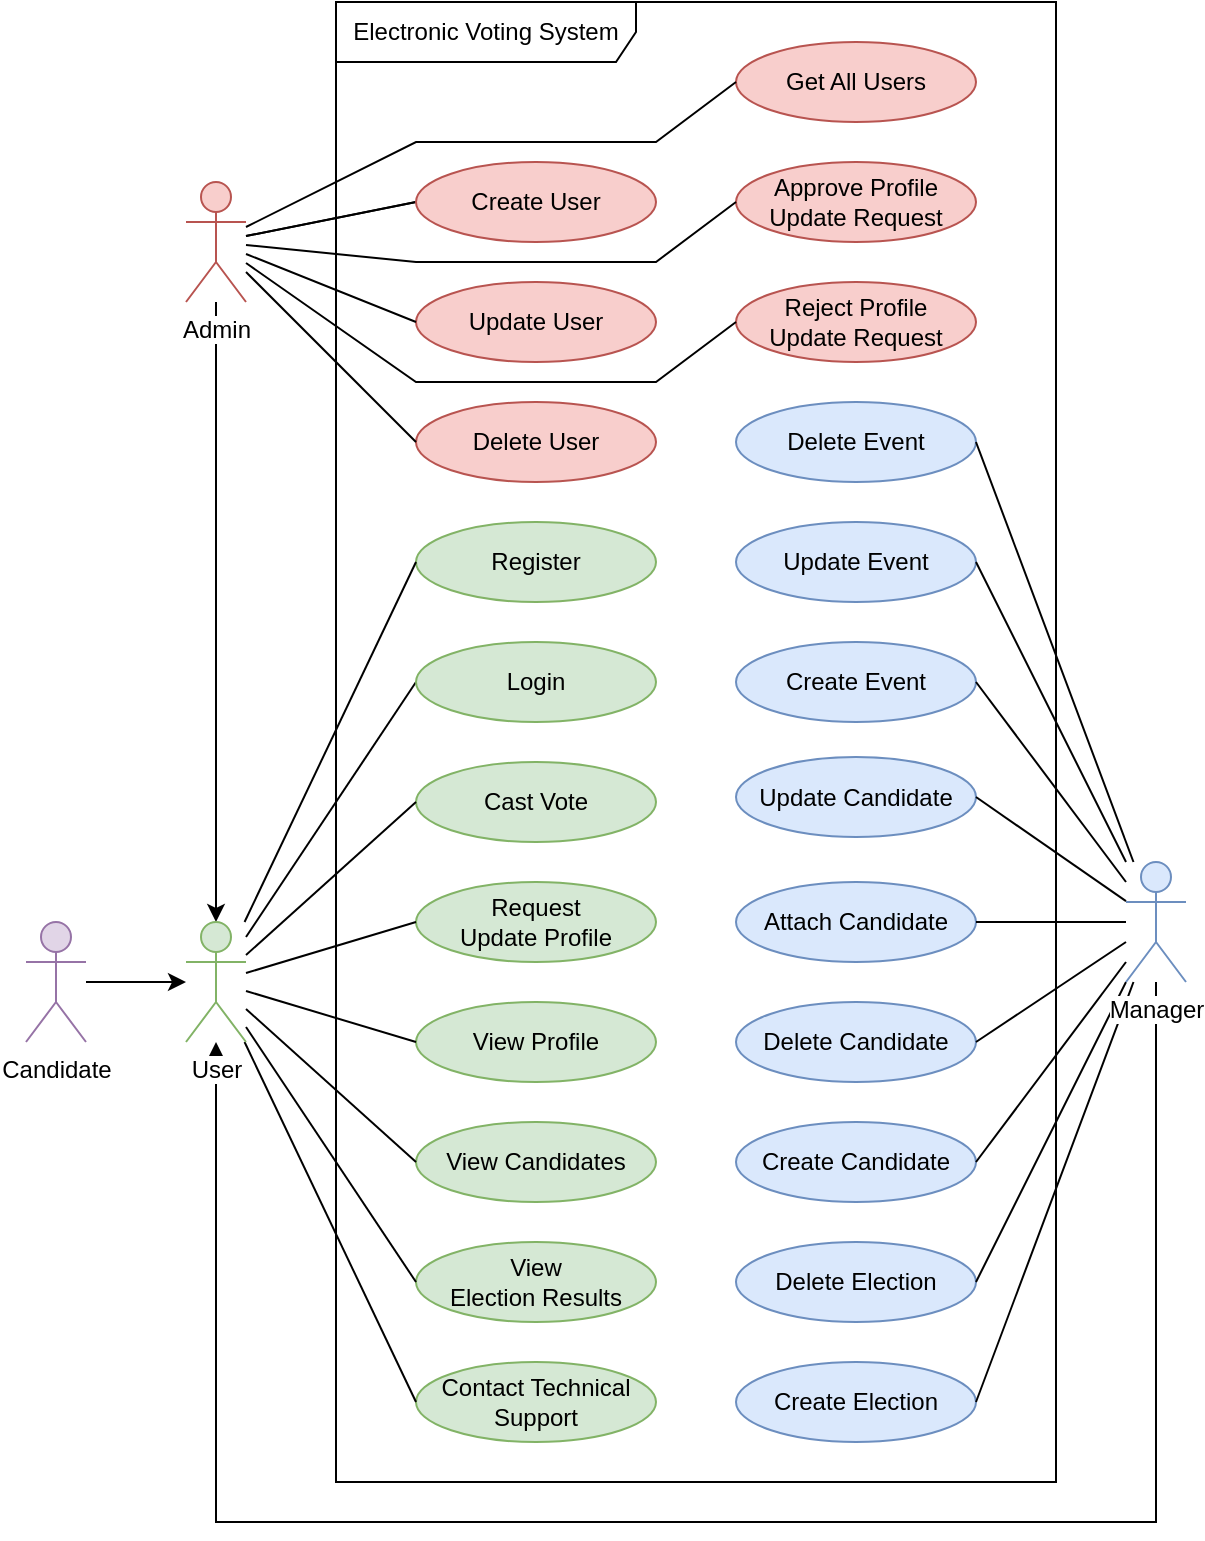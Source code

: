 <mxfile version="26.0.11">
  <diagram name="Page-1" id="ITIGpj3vmvkxRbBgrTWw">
    <mxGraphModel dx="1593" dy="867" grid="1" gridSize="10" guides="1" tooltips="1" connect="1" arrows="1" fold="1" page="1" pageScale="1" pageWidth="850" pageHeight="1100" math="0" shadow="0">
      <root>
        <mxCell id="0" />
        <mxCell id="1" parent="0" />
        <mxCell id="QER2eHFG-RCssu3-BmZM-22" style="rounded=0;orthogonalLoop=1;jettySize=auto;html=1;entryX=0;entryY=0.5;entryDx=0;entryDy=0;endArrow=none;startFill=0;jumpStyle=none;" edge="1" parent="1" source="QER2eHFG-RCssu3-BmZM-1" target="QER2eHFG-RCssu3-BmZM-17">
          <mxGeometry relative="1" as="geometry" />
        </mxCell>
        <mxCell id="QER2eHFG-RCssu3-BmZM-69" style="edgeStyle=orthogonalEdgeStyle;rounded=0;orthogonalLoop=1;jettySize=auto;html=1;" edge="1" parent="1" source="QER2eHFG-RCssu3-BmZM-2" target="QER2eHFG-RCssu3-BmZM-1">
          <mxGeometry relative="1" as="geometry" />
        </mxCell>
        <mxCell id="QER2eHFG-RCssu3-BmZM-111" style="edgeStyle=orthogonalEdgeStyle;rounded=0;orthogonalLoop=1;jettySize=auto;html=1;" edge="1" parent="1" source="QER2eHFG-RCssu3-BmZM-7" target="QER2eHFG-RCssu3-BmZM-1">
          <mxGeometry relative="1" as="geometry">
            <Array as="points">
              <mxPoint x="700" y="930" />
              <mxPoint x="230" y="930" />
            </Array>
          </mxGeometry>
        </mxCell>
        <mxCell id="QER2eHFG-RCssu3-BmZM-14" value="Electronic Voting System" style="shape=umlFrame;whiteSpace=wrap;html=1;pointerEvents=0;width=150;height=30;" vertex="1" parent="1">
          <mxGeometry x="290" y="170" width="360" height="740" as="geometry" />
        </mxCell>
        <mxCell id="QER2eHFG-RCssu3-BmZM-17" value="Login" style="ellipse;html=1;whiteSpace=wrap;fillColor=#d5e8d4;strokeColor=#82b366;gradientColor=none;" vertex="1" parent="1">
          <mxGeometry x="330" y="490" width="120" height="40" as="geometry" />
        </mxCell>
        <mxCell id="QER2eHFG-RCssu3-BmZM-23" value="Register" style="ellipse;html=1;whiteSpace=wrap;fillColor=#d5e8d4;strokeColor=#82b366;gradientColor=none;" vertex="1" parent="1">
          <mxGeometry x="330" y="430" width="120" height="40" as="geometry" />
        </mxCell>
        <mxCell id="QER2eHFG-RCssu3-BmZM-26" value="Cast Vote" style="ellipse;html=1;whiteSpace=wrap;fillColor=#d5e8d4;strokeColor=#82b366;gradientColor=none;" vertex="1" parent="1">
          <mxGeometry x="330" y="550" width="120" height="40" as="geometry" />
        </mxCell>
        <mxCell id="QER2eHFG-RCssu3-BmZM-27" value="View Profile" style="ellipse;html=1;whiteSpace=wrap;fillColor=#d5e8d4;strokeColor=#82b366;gradientColor=none;" vertex="1" parent="1">
          <mxGeometry x="330" y="670" width="120" height="40" as="geometry" />
        </mxCell>
        <mxCell id="QER2eHFG-RCssu3-BmZM-28" value="View Candidates" style="ellipse;html=1;whiteSpace=wrap;fillColor=#d5e8d4;strokeColor=#82b366;gradientColor=none;" vertex="1" parent="1">
          <mxGeometry x="330" y="730" width="120" height="40" as="geometry" />
        </mxCell>
        <mxCell id="QER2eHFG-RCssu3-BmZM-29" value="View &lt;br&gt;Election Results" style="ellipse;html=1;whiteSpace=wrap;fillColor=#d5e8d4;strokeColor=#82b366;gradientColor=none;" vertex="1" parent="1">
          <mxGeometry x="330" y="790" width="120" height="40" as="geometry" />
        </mxCell>
        <mxCell id="QER2eHFG-RCssu3-BmZM-30" value="Contact Technical Support" style="ellipse;html=1;whiteSpace=wrap;fillColor=#d5e8d4;strokeColor=#82b366;gradientColor=none;" vertex="1" parent="1">
          <mxGeometry x="330" y="850" width="120" height="40" as="geometry" />
        </mxCell>
        <mxCell id="QER2eHFG-RCssu3-BmZM-33" style="rounded=0;orthogonalLoop=1;jettySize=auto;html=1;entryX=0;entryY=0.5;entryDx=0;entryDy=0;endArrow=none;startFill=0;jumpStyle=none;" edge="1" parent="1" source="QER2eHFG-RCssu3-BmZM-1" target="QER2eHFG-RCssu3-BmZM-23">
          <mxGeometry relative="1" as="geometry">
            <mxPoint x="250" y="490" as="sourcePoint" />
            <mxPoint x="340" y="400" as="targetPoint" />
          </mxGeometry>
        </mxCell>
        <mxCell id="QER2eHFG-RCssu3-BmZM-35" style="rounded=0;orthogonalLoop=1;jettySize=auto;html=1;entryX=0;entryY=0.5;entryDx=0;entryDy=0;endArrow=none;startFill=0;jumpStyle=none;" edge="1" parent="1" source="QER2eHFG-RCssu3-BmZM-1" target="QER2eHFG-RCssu3-BmZM-26">
          <mxGeometry relative="1" as="geometry">
            <mxPoint x="260" y="501" as="sourcePoint" />
            <mxPoint x="340" y="400" as="targetPoint" />
          </mxGeometry>
        </mxCell>
        <mxCell id="QER2eHFG-RCssu3-BmZM-36" style="rounded=0;orthogonalLoop=1;jettySize=auto;html=1;entryX=0;entryY=0.5;entryDx=0;entryDy=0;endArrow=none;startFill=0;jumpStyle=none;" edge="1" parent="1" source="QER2eHFG-RCssu3-BmZM-1" target="QER2eHFG-RCssu3-BmZM-27">
          <mxGeometry relative="1" as="geometry">
            <mxPoint x="260" y="514" as="sourcePoint" />
            <mxPoint x="340" y="480" as="targetPoint" />
          </mxGeometry>
        </mxCell>
        <mxCell id="QER2eHFG-RCssu3-BmZM-37" style="rounded=0;orthogonalLoop=1;jettySize=auto;html=1;entryX=0;entryY=0.5;entryDx=0;entryDy=0;endArrow=none;startFill=0;jumpStyle=none;" edge="1" parent="1" source="QER2eHFG-RCssu3-BmZM-1" target="QER2eHFG-RCssu3-BmZM-28">
          <mxGeometry relative="1" as="geometry">
            <mxPoint x="260" y="526" as="sourcePoint" />
            <mxPoint x="340" y="560" as="targetPoint" />
          </mxGeometry>
        </mxCell>
        <mxCell id="QER2eHFG-RCssu3-BmZM-38" style="rounded=0;orthogonalLoop=1;jettySize=auto;html=1;entryX=0;entryY=0.5;entryDx=0;entryDy=0;endArrow=none;startFill=0;jumpStyle=none;" edge="1" parent="1" source="QER2eHFG-RCssu3-BmZM-1" target="QER2eHFG-RCssu3-BmZM-29">
          <mxGeometry relative="1" as="geometry">
            <mxPoint x="260" y="539" as="sourcePoint" />
            <mxPoint x="340" y="640" as="targetPoint" />
          </mxGeometry>
        </mxCell>
        <mxCell id="QER2eHFG-RCssu3-BmZM-39" style="rounded=0;orthogonalLoop=1;jettySize=auto;html=1;entryX=0;entryY=0.5;entryDx=0;entryDy=0;endArrow=none;startFill=0;jumpStyle=none;" edge="1" parent="1" source="QER2eHFG-RCssu3-BmZM-1" target="QER2eHFG-RCssu3-BmZM-30">
          <mxGeometry relative="1" as="geometry">
            <mxPoint x="260" y="539" as="sourcePoint" />
            <mxPoint x="340" y="640" as="targetPoint" />
          </mxGeometry>
        </mxCell>
        <mxCell id="QER2eHFG-RCssu3-BmZM-42" style="edgeStyle=orthogonalEdgeStyle;rounded=0;orthogonalLoop=1;jettySize=auto;html=1;" edge="1" parent="1" source="QER2eHFG-RCssu3-BmZM-40" target="QER2eHFG-RCssu3-BmZM-1">
          <mxGeometry relative="1" as="geometry" />
        </mxCell>
        <mxCell id="QER2eHFG-RCssu3-BmZM-43" value="Create Election" style="ellipse;html=1;whiteSpace=wrap;fillColor=#dae8fc;strokeColor=#6c8ebf;" vertex="1" parent="1">
          <mxGeometry x="490" y="850" width="120" height="40" as="geometry" />
        </mxCell>
        <mxCell id="QER2eHFG-RCssu3-BmZM-44" value="Delete Election" style="ellipse;html=1;whiteSpace=wrap;fillColor=#dae8fc;strokeColor=#6c8ebf;" vertex="1" parent="1">
          <mxGeometry x="490" y="790" width="120" height="40" as="geometry" />
        </mxCell>
        <mxCell id="QER2eHFG-RCssu3-BmZM-45" value="Create Candidate" style="ellipse;html=1;whiteSpace=wrap;fillColor=#dae8fc;strokeColor=#6c8ebf;" vertex="1" parent="1">
          <mxGeometry x="490" y="730" width="120" height="40" as="geometry" />
        </mxCell>
        <mxCell id="QER2eHFG-RCssu3-BmZM-47" value="Request&lt;br&gt;Update Profile" style="ellipse;html=1;whiteSpace=wrap;fillColor=#d5e8d4;strokeColor=#82b366;gradientColor=none;" vertex="1" parent="1">
          <mxGeometry x="330" y="610" width="120" height="40" as="geometry" />
        </mxCell>
        <mxCell id="QER2eHFG-RCssu3-BmZM-48" style="rounded=0;orthogonalLoop=1;jettySize=auto;html=1;entryX=0;entryY=0.5;entryDx=0;entryDy=0;endArrow=none;startFill=0;jumpStyle=none;" edge="1" parent="1" source="QER2eHFG-RCssu3-BmZM-1" target="QER2eHFG-RCssu3-BmZM-47">
          <mxGeometry relative="1" as="geometry">
            <mxPoint x="260" y="514" as="sourcePoint" />
            <mxPoint x="340" y="480" as="targetPoint" />
          </mxGeometry>
        </mxCell>
        <mxCell id="QER2eHFG-RCssu3-BmZM-49" value="Delete Candidate" style="ellipse;html=1;whiteSpace=wrap;fillColor=#dae8fc;strokeColor=#6c8ebf;" vertex="1" parent="1">
          <mxGeometry x="490" y="670" width="120" height="40" as="geometry" />
        </mxCell>
        <mxCell id="QER2eHFG-RCssu3-BmZM-50" value="Attach Candidate" style="ellipse;html=1;whiteSpace=wrap;fillColor=#dae8fc;strokeColor=#6c8ebf;" vertex="1" parent="1">
          <mxGeometry x="490" y="610" width="120" height="40" as="geometry" />
        </mxCell>
        <mxCell id="QER2eHFG-RCssu3-BmZM-51" value="Create Event" style="ellipse;html=1;whiteSpace=wrap;fillColor=#dae8fc;strokeColor=#6c8ebf;" vertex="1" parent="1">
          <mxGeometry x="490" y="490" width="120" height="40" as="geometry" />
        </mxCell>
        <mxCell id="QER2eHFG-RCssu3-BmZM-52" value="Update Event" style="ellipse;html=1;whiteSpace=wrap;fillColor=#dae8fc;strokeColor=#6c8ebf;" vertex="1" parent="1">
          <mxGeometry x="490" y="430" width="120" height="40" as="geometry" />
        </mxCell>
        <mxCell id="QER2eHFG-RCssu3-BmZM-53" value="Delete Event" style="ellipse;html=1;whiteSpace=wrap;fillColor=#dae8fc;strokeColor=#6c8ebf;" vertex="1" parent="1">
          <mxGeometry x="490" y="370" width="120" height="40" as="geometry" />
        </mxCell>
        <mxCell id="QER2eHFG-RCssu3-BmZM-54" style="rounded=0;orthogonalLoop=1;jettySize=auto;html=1;endArrow=none;startFill=0;jumpStyle=none;entryX=1;entryY=0.5;entryDx=0;entryDy=0;" edge="1" parent="1" source="QER2eHFG-RCssu3-BmZM-7" target="QER2eHFG-RCssu3-BmZM-44">
          <mxGeometry relative="1" as="geometry">
            <mxPoint x="255" y="550" as="sourcePoint" />
            <mxPoint x="340" y="800" as="targetPoint" />
          </mxGeometry>
        </mxCell>
        <mxCell id="QER2eHFG-RCssu3-BmZM-55" style="rounded=0;orthogonalLoop=1;jettySize=auto;html=1;endArrow=none;startFill=0;jumpStyle=none;entryX=1;entryY=0.5;entryDx=0;entryDy=0;" edge="1" parent="1" source="QER2eHFG-RCssu3-BmZM-7" target="QER2eHFG-RCssu3-BmZM-45">
          <mxGeometry relative="1" as="geometry">
            <mxPoint x="820" y="699" as="sourcePoint" />
            <mxPoint x="740" y="800" as="targetPoint" />
          </mxGeometry>
        </mxCell>
        <mxCell id="QER2eHFG-RCssu3-BmZM-56" style="rounded=0;orthogonalLoop=1;jettySize=auto;html=1;endArrow=none;startFill=0;jumpStyle=none;entryX=1;entryY=0.5;entryDx=0;entryDy=0;" edge="1" parent="1" source="QER2eHFG-RCssu3-BmZM-7" target="QER2eHFG-RCssu3-BmZM-49">
          <mxGeometry relative="1" as="geometry">
            <mxPoint x="820" y="686" as="sourcePoint" />
            <mxPoint x="740" y="720" as="targetPoint" />
          </mxGeometry>
        </mxCell>
        <mxCell id="QER2eHFG-RCssu3-BmZM-57" style="rounded=0;orthogonalLoop=1;jettySize=auto;html=1;endArrow=none;startFill=0;jumpStyle=none;entryX=1;entryY=0.5;entryDx=0;entryDy=0;" edge="1" parent="1" source="QER2eHFG-RCssu3-BmZM-7" target="QER2eHFG-RCssu3-BmZM-43">
          <mxGeometry relative="1" as="geometry">
            <mxPoint x="820" y="674" as="sourcePoint" />
            <mxPoint x="740" y="640" as="targetPoint" />
          </mxGeometry>
        </mxCell>
        <mxCell id="QER2eHFG-RCssu3-BmZM-58" style="rounded=0;orthogonalLoop=1;jettySize=auto;html=1;endArrow=none;startFill=0;jumpStyle=none;entryX=1;entryY=0.5;entryDx=0;entryDy=0;" edge="1" parent="1" source="QER2eHFG-RCssu3-BmZM-7" target="QER2eHFG-RCssu3-BmZM-50">
          <mxGeometry relative="1" as="geometry">
            <mxPoint x="821" y="710" as="sourcePoint" />
            <mxPoint x="740" y="880" as="targetPoint" />
          </mxGeometry>
        </mxCell>
        <mxCell id="QER2eHFG-RCssu3-BmZM-59" style="rounded=0;orthogonalLoop=1;jettySize=auto;html=1;endArrow=none;startFill=0;jumpStyle=none;entryX=1;entryY=0.5;entryDx=0;entryDy=0;" edge="1" parent="1" source="QER2eHFG-RCssu3-BmZM-7" target="QER2eHFG-RCssu3-BmZM-51">
          <mxGeometry relative="1" as="geometry">
            <mxPoint x="820" y="661" as="sourcePoint" />
            <mxPoint x="740" y="560" as="targetPoint" />
          </mxGeometry>
        </mxCell>
        <mxCell id="QER2eHFG-RCssu3-BmZM-60" style="rounded=0;orthogonalLoop=1;jettySize=auto;html=1;endArrow=none;startFill=0;jumpStyle=none;entryX=1;entryY=0.5;entryDx=0;entryDy=0;" edge="1" parent="1" source="QER2eHFG-RCssu3-BmZM-7" target="QER2eHFG-RCssu3-BmZM-52">
          <mxGeometry relative="1" as="geometry">
            <mxPoint x="821" y="650" as="sourcePoint" />
            <mxPoint x="740" y="480" as="targetPoint" />
          </mxGeometry>
        </mxCell>
        <mxCell id="QER2eHFG-RCssu3-BmZM-61" style="rounded=0;orthogonalLoop=1;jettySize=auto;html=1;endArrow=none;startFill=0;jumpStyle=none;entryX=1;entryY=0.5;entryDx=0;entryDy=0;" edge="1" parent="1" source="QER2eHFG-RCssu3-BmZM-7" target="QER2eHFG-RCssu3-BmZM-53">
          <mxGeometry relative="1" as="geometry">
            <mxPoint x="825" y="650" as="sourcePoint" />
            <mxPoint x="740" y="400" as="targetPoint" />
          </mxGeometry>
        </mxCell>
        <mxCell id="QER2eHFG-RCssu3-BmZM-63" value="Delete User" style="ellipse;html=1;whiteSpace=wrap;fillColor=#f8cecc;strokeColor=#b85450;" vertex="1" parent="1">
          <mxGeometry x="330" y="370" width="120" height="40" as="geometry" />
        </mxCell>
        <mxCell id="QER2eHFG-RCssu3-BmZM-64" value="Update Candidate" style="ellipse;html=1;whiteSpace=wrap;fillColor=#dae8fc;strokeColor=#6c8ebf;" vertex="1" parent="1">
          <mxGeometry x="490" y="547.5" width="120" height="40" as="geometry" />
        </mxCell>
        <mxCell id="QER2eHFG-RCssu3-BmZM-65" style="rounded=0;orthogonalLoop=1;jettySize=auto;html=1;endArrow=none;startFill=0;jumpStyle=none;entryX=1;entryY=0.5;entryDx=0;entryDy=0;" edge="1" parent="1" target="QER2eHFG-RCssu3-BmZM-64" source="QER2eHFG-RCssu3-BmZM-7">
          <mxGeometry relative="1" as="geometry">
            <mxPoint x="810" y="592.5" as="sourcePoint" />
            <mxPoint x="740" y="817.5" as="targetPoint" />
          </mxGeometry>
        </mxCell>
        <mxCell id="QER2eHFG-RCssu3-BmZM-66" value="Update User" style="ellipse;html=1;whiteSpace=wrap;fillColor=#f8cecc;strokeColor=#b85450;" vertex="1" parent="1">
          <mxGeometry x="330" y="310" width="120" height="40" as="geometry" />
        </mxCell>
        <mxCell id="QER2eHFG-RCssu3-BmZM-67" value="Get All Users" style="ellipse;html=1;whiteSpace=wrap;fillColor=#f8cecc;strokeColor=#b85450;" vertex="1" parent="1">
          <mxGeometry x="490" y="190" width="120" height="40" as="geometry" />
        </mxCell>
        <mxCell id="QER2eHFG-RCssu3-BmZM-71" style="rounded=0;orthogonalLoop=1;jettySize=auto;html=1;entryX=0;entryY=0.5;entryDx=0;entryDy=0;endArrow=none;startFill=0;jumpStyle=none;" edge="1" parent="1" source="QER2eHFG-RCssu3-BmZM-2" target="QER2eHFG-RCssu3-BmZM-63">
          <mxGeometry relative="1" as="geometry">
            <mxPoint x="260" y="324" as="sourcePoint" />
            <mxPoint x="340" y="400" as="targetPoint" />
          </mxGeometry>
        </mxCell>
        <mxCell id="QER2eHFG-RCssu3-BmZM-72" style="rounded=0;orthogonalLoop=1;jettySize=auto;html=1;entryX=0;entryY=0.5;entryDx=0;entryDy=0;endArrow=none;startFill=0;jumpStyle=none;" edge="1" parent="1" source="QER2eHFG-RCssu3-BmZM-2" target="QER2eHFG-RCssu3-BmZM-66">
          <mxGeometry relative="1" as="geometry">
            <mxPoint x="260" y="315" as="sourcePoint" />
            <mxPoint x="340" y="340" as="targetPoint" />
          </mxGeometry>
        </mxCell>
        <mxCell id="QER2eHFG-RCssu3-BmZM-73" style="rounded=0;orthogonalLoop=1;jettySize=auto;html=1;entryX=0;entryY=0.5;entryDx=0;entryDy=0;endArrow=none;startFill=0;jumpStyle=none;" edge="1" parent="1" source="QER2eHFG-RCssu3-BmZM-2" target="QER2eHFG-RCssu3-BmZM-68">
          <mxGeometry relative="1" as="geometry">
            <mxPoint x="260" y="305" as="sourcePoint" />
            <mxPoint x="340" y="280" as="targetPoint" />
          </mxGeometry>
        </mxCell>
        <mxCell id="QER2eHFG-RCssu3-BmZM-100" value="Approve Profile Update Request" style="ellipse;html=1;whiteSpace=wrap;fillColor=#f8cecc;strokeColor=#b85450;" vertex="1" parent="1">
          <mxGeometry x="490" y="250" width="120" height="40" as="geometry" />
        </mxCell>
        <mxCell id="QER2eHFG-RCssu3-BmZM-101" value="Reject Profile&lt;br&gt;Update Request" style="ellipse;html=1;whiteSpace=wrap;fillColor=#f8cecc;strokeColor=#b85450;" vertex="1" parent="1">
          <mxGeometry x="490" y="310" width="120" height="40" as="geometry" />
        </mxCell>
        <mxCell id="QER2eHFG-RCssu3-BmZM-102" value="" style="rounded=0;orthogonalLoop=1;jettySize=auto;html=1;entryX=0;entryY=0.5;entryDx=0;entryDy=0;endArrow=none;startFill=0;jumpStyle=none;" edge="1" parent="1" source="QER2eHFG-RCssu3-BmZM-2" target="QER2eHFG-RCssu3-BmZM-68">
          <mxGeometry relative="1" as="geometry">
            <mxPoint x="250" y="297" as="sourcePoint" />
            <mxPoint x="690" y="210" as="targetPoint" />
          </mxGeometry>
        </mxCell>
        <mxCell id="QER2eHFG-RCssu3-BmZM-68" value="Create User" style="ellipse;html=1;whiteSpace=wrap;fillColor=#f8cecc;strokeColor=#b85450;" vertex="1" parent="1">
          <mxGeometry x="330" y="250" width="120" height="40" as="geometry" />
        </mxCell>
        <mxCell id="QER2eHFG-RCssu3-BmZM-104" value="" style="rounded=0;orthogonalLoop=1;jettySize=auto;html=1;endArrow=none;startFill=0;jumpStyle=none;entryX=0;entryY=0.5;entryDx=0;entryDy=0;" edge="1" parent="1" source="QER2eHFG-RCssu3-BmZM-2" target="QER2eHFG-RCssu3-BmZM-100">
          <mxGeometry relative="1" as="geometry">
            <mxPoint x="260" y="302" as="sourcePoint" />
            <mxPoint x="500" y="220" as="targetPoint" />
            <Array as="points">
              <mxPoint x="330" y="300" />
              <mxPoint x="450" y="300" />
            </Array>
          </mxGeometry>
        </mxCell>
        <mxCell id="QER2eHFG-RCssu3-BmZM-105" value="" style="rounded=0;orthogonalLoop=1;jettySize=auto;html=1;endArrow=none;startFill=0;jumpStyle=none;entryX=0;entryY=0.5;entryDx=0;entryDy=0;" edge="1" parent="1" source="QER2eHFG-RCssu3-BmZM-2" target="QER2eHFG-RCssu3-BmZM-101">
          <mxGeometry relative="1" as="geometry">
            <mxPoint x="260" y="310" as="sourcePoint" />
            <mxPoint x="500" y="280" as="targetPoint" />
            <Array as="points">
              <mxPoint x="330" y="360" />
              <mxPoint x="450" y="360" />
            </Array>
          </mxGeometry>
        </mxCell>
        <mxCell id="QER2eHFG-RCssu3-BmZM-108" value="" style="rounded=0;orthogonalLoop=1;jettySize=auto;html=1;entryX=0;entryY=0.5;entryDx=0;entryDy=0;endArrow=none;startFill=0;jumpStyle=none;" edge="1" parent="1" source="QER2eHFG-RCssu3-BmZM-2" target="QER2eHFG-RCssu3-BmZM-67">
          <mxGeometry relative="1" as="geometry">
            <mxPoint x="260" y="297" as="sourcePoint" />
            <mxPoint x="340" y="280" as="targetPoint" />
            <Array as="points">
              <mxPoint x="330" y="240" />
              <mxPoint x="450" y="240" />
            </Array>
          </mxGeometry>
        </mxCell>
        <mxCell id="QER2eHFG-RCssu3-BmZM-7" value="&lt;span style=&quot;background-color: light-dark(#ffffff, var(--ge-dark-color, #121212));&quot;&gt;Manager&lt;/span&gt;" style="shape=umlActor;verticalLabelPosition=bottom;verticalAlign=top;html=1;outlineConnect=0;fillColor=#dae8fc;strokeColor=#6c8ebf;" vertex="1" parent="1">
          <mxGeometry x="685" y="600" width="30" height="60" as="geometry" />
        </mxCell>
        <mxCell id="QER2eHFG-RCssu3-BmZM-1" value="&lt;span style=&quot;background-color: light-dark(#ffffff, var(--ge-dark-color, #121212));&quot;&gt;User&lt;/span&gt;" style="shape=umlActor;verticalLabelPosition=bottom;verticalAlign=top;html=1;outlineConnect=0;fillColor=#d5e8d4;strokeColor=#82b366;" vertex="1" parent="1">
          <mxGeometry x="215" y="630" width="30" height="60" as="geometry" />
        </mxCell>
        <mxCell id="QER2eHFG-RCssu3-BmZM-2" value="&lt;span style=&quot;background-color: light-dark(#ffffff, var(--ge-dark-color, #121212));&quot;&gt;Admin&lt;/span&gt;" style="shape=umlActor;verticalLabelPosition=bottom;verticalAlign=top;html=1;outlineConnect=0;fillColor=#f8cecc;strokeColor=#b85450;" vertex="1" parent="1">
          <mxGeometry x="215" y="260" width="30" height="60" as="geometry" />
        </mxCell>
        <mxCell id="QER2eHFG-RCssu3-BmZM-40" value="&lt;span style=&quot;background-color: light-dark(#ffffff, var(--ge-dark-color, #121212));&quot;&gt;Candidate&lt;/span&gt;" style="shape=umlActor;verticalLabelPosition=bottom;verticalAlign=top;html=1;outlineConnect=0;fillColor=#e1d5e7;strokeColor=#9673a6;" vertex="1" parent="1">
          <mxGeometry x="135" y="630" width="30" height="60" as="geometry" />
        </mxCell>
      </root>
    </mxGraphModel>
  </diagram>
</mxfile>
